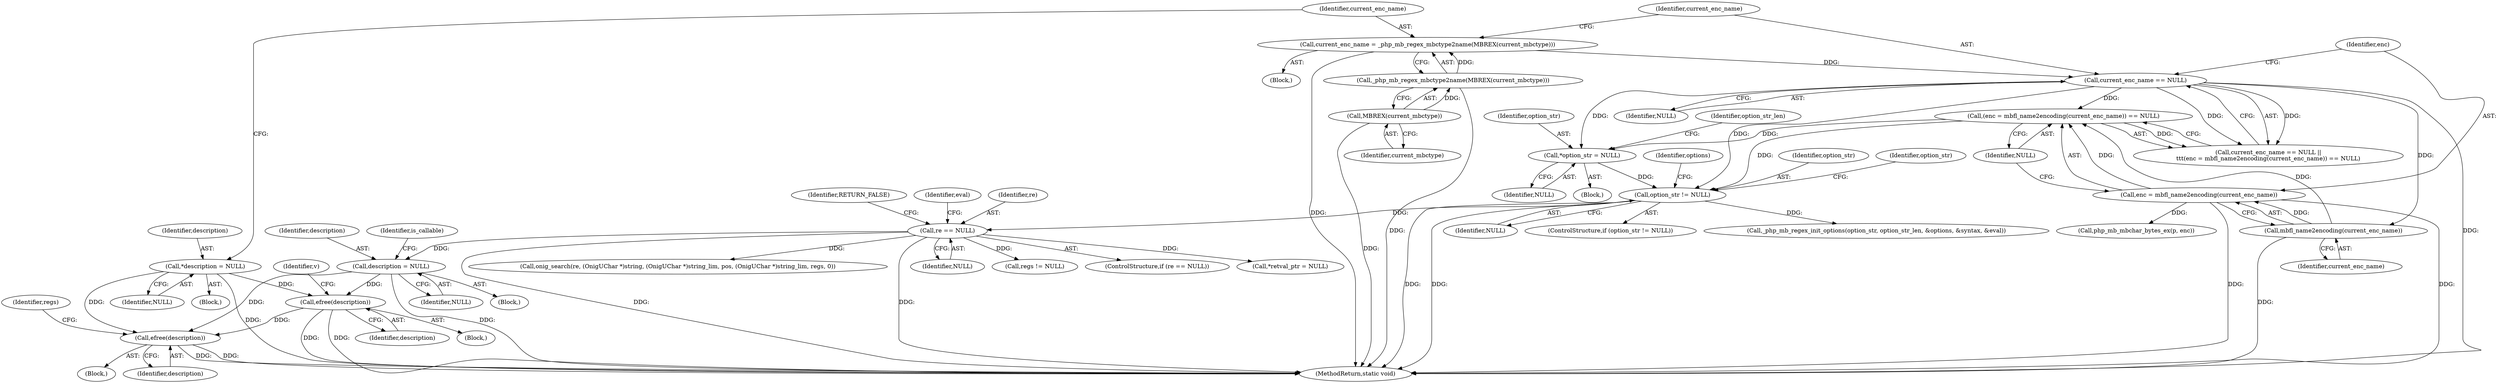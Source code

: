 digraph "0_php-src_5b597a2e5b28e2d5a52fc1be13f425f08f47cb62?w=1_1@pointer" {
"1000624" [label="(Call,efree(description))"];
"1000148" [label="(Call,*description = NULL)"];
"1000277" [label="(Call,description = NULL)"];
"1000257" [label="(Call,re == NULL)"];
"1000196" [label="(Call,option_str != NULL)"];
"1000178" [label="(Call,*option_str = NULL)"];
"1000162" [label="(Call,current_enc_name == NULL)"];
"1000155" [label="(Call,current_enc_name = _php_mb_regex_mbctype2name(MBREX(current_mbctype)))"];
"1000157" [label="(Call,_php_mb_regex_mbctype2name(MBREX(current_mbctype)))"];
"1000158" [label="(Call,MBREX(current_mbctype))"];
"1000165" [label="(Call,(enc = mbfl_name2encoding(current_enc_name)) == NULL)"];
"1000166" [label="(Call,enc = mbfl_name2encoding(current_enc_name))"];
"1000168" [label="(Call,mbfl_name2encoding(current_enc_name))"];
"1000703" [label="(Call,efree(description))"];
"1000259" [label="(Identifier,NULL)"];
"1000198" [label="(Identifier,NULL)"];
"1000157" [label="(Call,_php_mb_regex_mbctype2name(MBREX(current_mbctype)))"];
"1000170" [label="(Identifier,NULL)"];
"1000625" [label="(Identifier,description)"];
"1000149" [label="(Identifier,description)"];
"1000159" [label="(Identifier,current_mbctype)"];
"1000169" [label="(Identifier,current_enc_name)"];
"1000628" [label="(Identifier,v)"];
"1000257" [label="(Call,re == NULL)"];
"1000162" [label="(Call,current_enc_name == NULL)"];
"1000155" [label="(Call,current_enc_name = _php_mb_regex_mbctype2name(MBREX(current_mbctype)))"];
"1000702" [label="(Block,)"];
"1000195" [label="(ControlStructure,if (option_str != NULL))"];
"1000261" [label="(Identifier,RETURN_FALSE)"];
"1000212" [label="(Identifier,options)"];
"1000200" [label="(Call,_php_mb_regex_init_options(option_str, option_str_len, &options, &syntax, &eval))"];
"1000706" [label="(Call,regs != NULL)"];
"1000161" [label="(Call,current_enc_name == NULL ||\n\t\t\t(enc = mbfl_name2encoding(current_enc_name)) == NULL)"];
"1000158" [label="(Call,MBREX(current_mbctype))"];
"1000165" [label="(Call,(enc = mbfl_name2encoding(current_enc_name)) == NULL)"];
"1000176" [label="(Block,)"];
"1000264" [label="(Identifier,eval)"];
"1000180" [label="(Identifier,NULL)"];
"1000167" [label="(Identifier,enc)"];
"1000278" [label="(Identifier,description)"];
"1000183" [label="(Identifier,option_str_len)"];
"1000623" [label="(Block,)"];
"1000279" [label="(Identifier,NULL)"];
"1000179" [label="(Identifier,option_str)"];
"1000168" [label="(Call,mbfl_name2encoding(current_enc_name))"];
"1000197" [label="(Identifier,option_str)"];
"1000166" [label="(Call,enc = mbfl_name2encoding(current_enc_name))"];
"1000256" [label="(ControlStructure,if (re == NULL))"];
"1000150" [label="(Identifier,NULL)"];
"1000281" [label="(Identifier,is_callable)"];
"1000164" [label="(Identifier,NULL)"];
"1000258" [label="(Identifier,re)"];
"1000519" [label="(Call,*retval_ptr = NULL)"];
"1000153" [label="(Block,)"];
"1000196" [label="(Call,option_str != NULL)"];
"1000703" [label="(Call,efree(description))"];
"1000163" [label="(Identifier,current_enc_name)"];
"1000624" [label="(Call,efree(description))"];
"1000156" [label="(Identifier,current_enc_name)"];
"1000393" [label="(Call,php_mb_mbchar_bytes_ex(p, enc))"];
"1000148" [label="(Call,*description = NULL)"];
"1000312" [label="(Call,onig_search(re, (OnigUChar *)string, (OnigUChar *)string_lim, pos, (OnigUChar *)string_lim, regs, 0))"];
"1000704" [label="(Identifier,description)"];
"1000744" [label="(MethodReturn,static void)"];
"1000117" [label="(Block,)"];
"1000178" [label="(Call,*option_str = NULL)"];
"1000277" [label="(Call,description = NULL)"];
"1000707" [label="(Identifier,regs)"];
"1000201" [label="(Identifier,option_str)"];
"1000272" [label="(Block,)"];
"1000624" -> "1000623"  [label="AST: "];
"1000624" -> "1000625"  [label="CFG: "];
"1000625" -> "1000624"  [label="AST: "];
"1000628" -> "1000624"  [label="CFG: "];
"1000624" -> "1000744"  [label="DDG: "];
"1000624" -> "1000744"  [label="DDG: "];
"1000148" -> "1000624"  [label="DDG: "];
"1000277" -> "1000624"  [label="DDG: "];
"1000624" -> "1000703"  [label="DDG: "];
"1000148" -> "1000117"  [label="AST: "];
"1000148" -> "1000150"  [label="CFG: "];
"1000149" -> "1000148"  [label="AST: "];
"1000150" -> "1000148"  [label="AST: "];
"1000156" -> "1000148"  [label="CFG: "];
"1000148" -> "1000744"  [label="DDG: "];
"1000148" -> "1000703"  [label="DDG: "];
"1000277" -> "1000272"  [label="AST: "];
"1000277" -> "1000279"  [label="CFG: "];
"1000278" -> "1000277"  [label="AST: "];
"1000279" -> "1000277"  [label="AST: "];
"1000281" -> "1000277"  [label="CFG: "];
"1000277" -> "1000744"  [label="DDG: "];
"1000257" -> "1000277"  [label="DDG: "];
"1000277" -> "1000703"  [label="DDG: "];
"1000257" -> "1000256"  [label="AST: "];
"1000257" -> "1000259"  [label="CFG: "];
"1000258" -> "1000257"  [label="AST: "];
"1000259" -> "1000257"  [label="AST: "];
"1000261" -> "1000257"  [label="CFG: "];
"1000264" -> "1000257"  [label="CFG: "];
"1000257" -> "1000744"  [label="DDG: "];
"1000257" -> "1000744"  [label="DDG: "];
"1000196" -> "1000257"  [label="DDG: "];
"1000257" -> "1000312"  [label="DDG: "];
"1000257" -> "1000519"  [label="DDG: "];
"1000257" -> "1000706"  [label="DDG: "];
"1000196" -> "1000195"  [label="AST: "];
"1000196" -> "1000198"  [label="CFG: "];
"1000197" -> "1000196"  [label="AST: "];
"1000198" -> "1000196"  [label="AST: "];
"1000201" -> "1000196"  [label="CFG: "];
"1000212" -> "1000196"  [label="CFG: "];
"1000196" -> "1000744"  [label="DDG: "];
"1000196" -> "1000744"  [label="DDG: "];
"1000178" -> "1000196"  [label="DDG: "];
"1000162" -> "1000196"  [label="DDG: "];
"1000165" -> "1000196"  [label="DDG: "];
"1000196" -> "1000200"  [label="DDG: "];
"1000178" -> "1000176"  [label="AST: "];
"1000178" -> "1000180"  [label="CFG: "];
"1000179" -> "1000178"  [label="AST: "];
"1000180" -> "1000178"  [label="AST: "];
"1000183" -> "1000178"  [label="CFG: "];
"1000162" -> "1000178"  [label="DDG: "];
"1000165" -> "1000178"  [label="DDG: "];
"1000162" -> "1000161"  [label="AST: "];
"1000162" -> "1000164"  [label="CFG: "];
"1000163" -> "1000162"  [label="AST: "];
"1000164" -> "1000162"  [label="AST: "];
"1000167" -> "1000162"  [label="CFG: "];
"1000161" -> "1000162"  [label="CFG: "];
"1000162" -> "1000744"  [label="DDG: "];
"1000162" -> "1000161"  [label="DDG: "];
"1000162" -> "1000161"  [label="DDG: "];
"1000155" -> "1000162"  [label="DDG: "];
"1000162" -> "1000168"  [label="DDG: "];
"1000162" -> "1000165"  [label="DDG: "];
"1000155" -> "1000153"  [label="AST: "];
"1000155" -> "1000157"  [label="CFG: "];
"1000156" -> "1000155"  [label="AST: "];
"1000157" -> "1000155"  [label="AST: "];
"1000163" -> "1000155"  [label="CFG: "];
"1000155" -> "1000744"  [label="DDG: "];
"1000157" -> "1000155"  [label="DDG: "];
"1000157" -> "1000158"  [label="CFG: "];
"1000158" -> "1000157"  [label="AST: "];
"1000157" -> "1000744"  [label="DDG: "];
"1000158" -> "1000157"  [label="DDG: "];
"1000158" -> "1000159"  [label="CFG: "];
"1000159" -> "1000158"  [label="AST: "];
"1000158" -> "1000744"  [label="DDG: "];
"1000165" -> "1000161"  [label="AST: "];
"1000165" -> "1000170"  [label="CFG: "];
"1000166" -> "1000165"  [label="AST: "];
"1000170" -> "1000165"  [label="AST: "];
"1000161" -> "1000165"  [label="CFG: "];
"1000165" -> "1000161"  [label="DDG: "];
"1000166" -> "1000165"  [label="DDG: "];
"1000168" -> "1000165"  [label="DDG: "];
"1000166" -> "1000168"  [label="CFG: "];
"1000167" -> "1000166"  [label="AST: "];
"1000168" -> "1000166"  [label="AST: "];
"1000170" -> "1000166"  [label="CFG: "];
"1000166" -> "1000744"  [label="DDG: "];
"1000166" -> "1000744"  [label="DDG: "];
"1000168" -> "1000166"  [label="DDG: "];
"1000166" -> "1000393"  [label="DDG: "];
"1000168" -> "1000169"  [label="CFG: "];
"1000169" -> "1000168"  [label="AST: "];
"1000168" -> "1000744"  [label="DDG: "];
"1000703" -> "1000702"  [label="AST: "];
"1000703" -> "1000704"  [label="CFG: "];
"1000704" -> "1000703"  [label="AST: "];
"1000707" -> "1000703"  [label="CFG: "];
"1000703" -> "1000744"  [label="DDG: "];
"1000703" -> "1000744"  [label="DDG: "];
}

